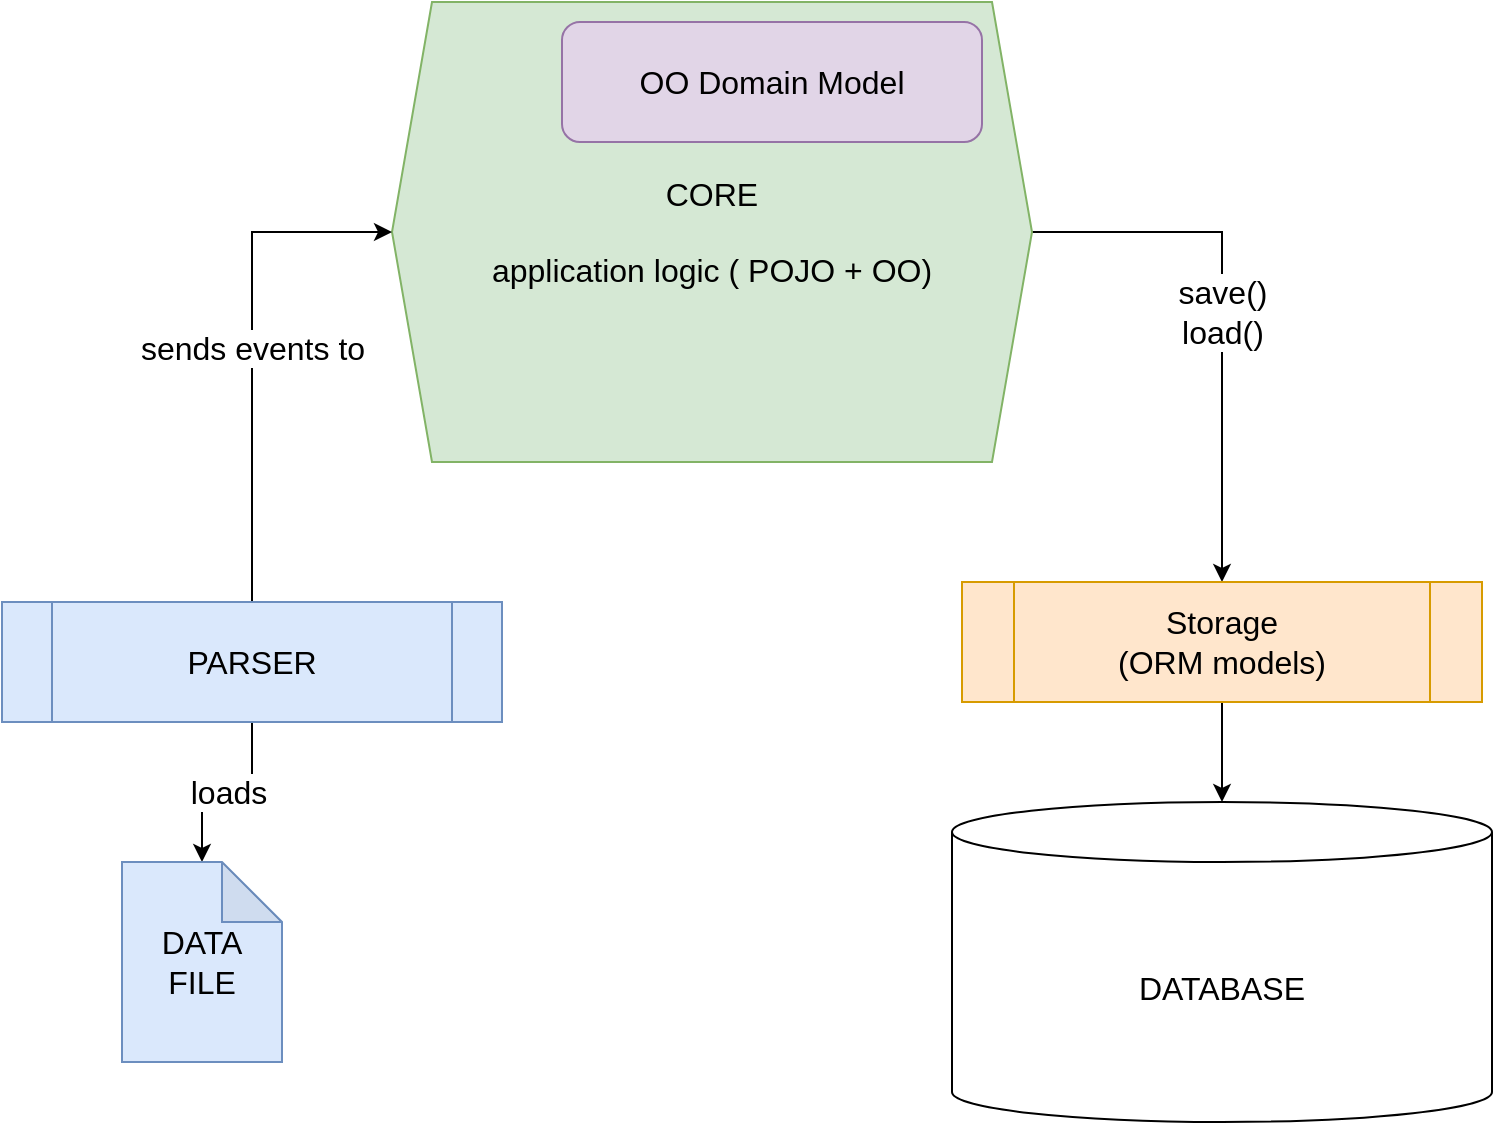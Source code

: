 <mxfile version="20.2.3" type="device"><diagram id="4duTj80yOiI67hknPNwE" name="Page-1"><mxGraphModel dx="1391" dy="907" grid="1" gridSize="10" guides="1" tooltips="1" connect="1" arrows="1" fold="1" page="1" pageScale="1" pageWidth="850" pageHeight="1100" math="0" shadow="0"><root><mxCell id="0"/><mxCell id="1" parent="0"/><mxCell id="VJMxY4TAGFLWiXVeRogN-4" value="save()&lt;br&gt;load()" style="edgeStyle=orthogonalEdgeStyle;rounded=0;orthogonalLoop=1;jettySize=auto;html=1;exitX=1;exitY=0.5;exitDx=0;exitDy=0;fontSize=16;" parent="1" source="VJMxY4TAGFLWiXVeRogN-1" target="VJMxY4TAGFLWiXVeRogN-2" edge="1"><mxGeometry relative="1" as="geometry"/></mxCell><mxCell id="VJMxY4TAGFLWiXVeRogN-1" value="&lt;font style=&quot;font-size: 16px;&quot;&gt;CORE&lt;br&gt;&lt;br&gt;application logic ( POJO + OO)&lt;br&gt;&lt;/font&gt;" style="shape=hexagon;perimeter=hexagonPerimeter2;whiteSpace=wrap;html=1;fixedSize=1;fillColor=#d5e8d4;strokeColor=#82b366;" parent="1" vertex="1"><mxGeometry x="265" y="250" width="320" height="230" as="geometry"/></mxCell><mxCell id="VJMxY4TAGFLWiXVeRogN-5" style="edgeStyle=orthogonalEdgeStyle;rounded=0;orthogonalLoop=1;jettySize=auto;html=1;exitX=0.5;exitY=1;exitDx=0;exitDy=0;entryX=0.5;entryY=0;entryDx=0;entryDy=0;entryPerimeter=0;fontSize=16;" parent="1" source="VJMxY4TAGFLWiXVeRogN-2" target="VJMxY4TAGFLWiXVeRogN-3" edge="1"><mxGeometry relative="1" as="geometry"/></mxCell><mxCell id="VJMxY4TAGFLWiXVeRogN-2" value="Storage&lt;br&gt;(ORM models)" style="shape=process;whiteSpace=wrap;html=1;backgroundOutline=1;fontSize=16;fillColor=#ffe6cc;strokeColor=#d79b00;" parent="1" vertex="1"><mxGeometry x="550" y="540" width="260" height="60" as="geometry"/></mxCell><mxCell id="VJMxY4TAGFLWiXVeRogN-3" value="DATABASE" style="shape=cylinder3;whiteSpace=wrap;html=1;boundedLbl=1;backgroundOutline=1;size=15;fontSize=16;" parent="1" vertex="1"><mxGeometry x="545" y="650" width="270" height="160" as="geometry"/></mxCell><mxCell id="VJMxY4TAGFLWiXVeRogN-7" value="sends events to" style="edgeStyle=orthogonalEdgeStyle;rounded=0;orthogonalLoop=1;jettySize=auto;html=1;exitX=0.5;exitY=0;exitDx=0;exitDy=0;entryX=0;entryY=0.5;entryDx=0;entryDy=0;fontSize=16;" parent="1" source="VJMxY4TAGFLWiXVeRogN-6" target="VJMxY4TAGFLWiXVeRogN-1" edge="1"><mxGeometry relative="1" as="geometry"/></mxCell><mxCell id="VJMxY4TAGFLWiXVeRogN-9" value="loads" style="edgeStyle=orthogonalEdgeStyle;rounded=0;orthogonalLoop=1;jettySize=auto;html=1;exitX=0.5;exitY=1;exitDx=0;exitDy=0;entryX=0.5;entryY=0;entryDx=0;entryDy=0;entryPerimeter=0;fontSize=16;" parent="1" source="VJMxY4TAGFLWiXVeRogN-6" target="VJMxY4TAGFLWiXVeRogN-8" edge="1"><mxGeometry relative="1" as="geometry"/></mxCell><mxCell id="VJMxY4TAGFLWiXVeRogN-6" value="PARSER" style="shape=process;whiteSpace=wrap;html=1;backgroundOutline=1;fontSize=16;fillColor=#dae8fc;strokeColor=#6c8ebf;" parent="1" vertex="1"><mxGeometry x="70" y="550" width="250" height="60" as="geometry"/></mxCell><mxCell id="VJMxY4TAGFLWiXVeRogN-8" value="DATA&lt;br&gt;FILE" style="shape=note;whiteSpace=wrap;html=1;backgroundOutline=1;darkOpacity=0.05;fontSize=16;fillColor=#dae8fc;strokeColor=#6c8ebf;" parent="1" vertex="1"><mxGeometry x="130" y="680" width="80" height="100" as="geometry"/></mxCell><mxCell id="VJMxY4TAGFLWiXVeRogN-10" value="OO Domain Model" style="rounded=1;whiteSpace=wrap;html=1;fontSize=16;fillColor=#e1d5e7;strokeColor=#9673a6;" parent="1" vertex="1"><mxGeometry x="350" y="260" width="210" height="60" as="geometry"/></mxCell></root></mxGraphModel></diagram></mxfile>